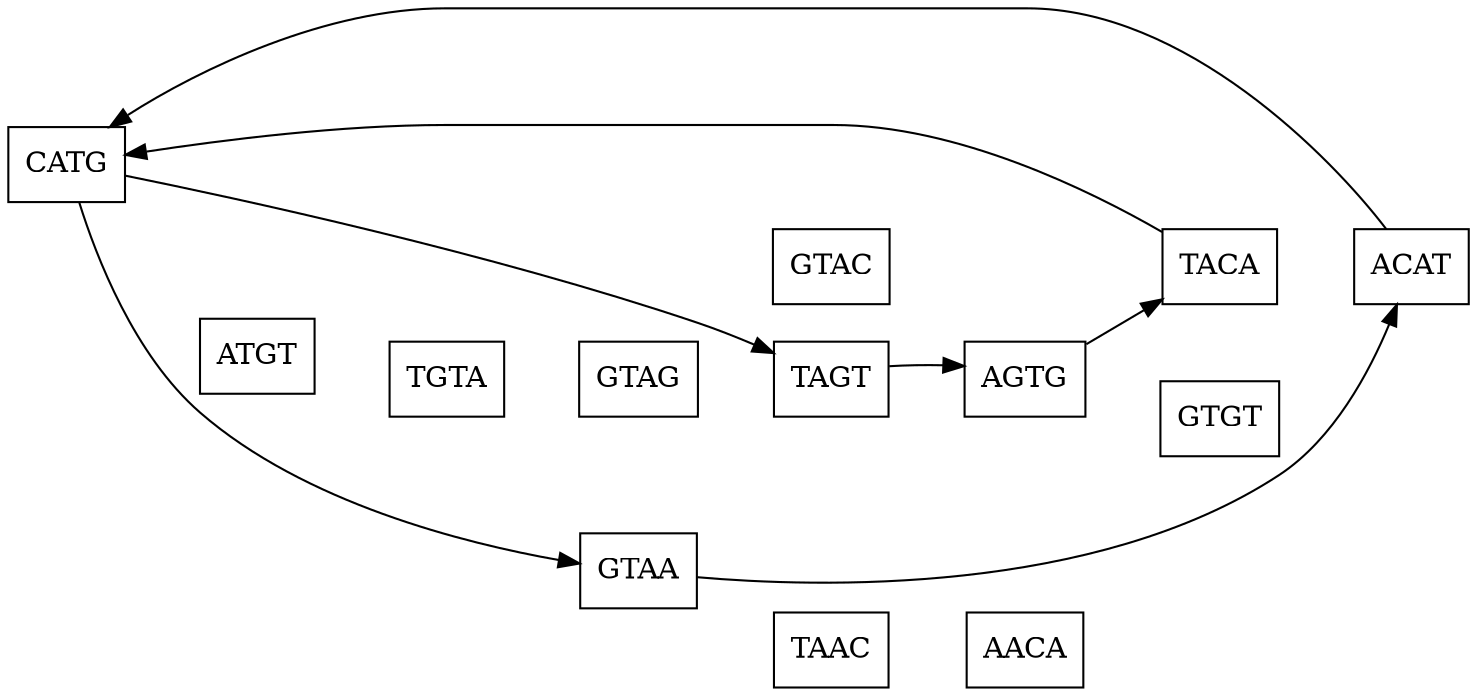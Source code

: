digraph A { rankdir="LR"; node[shape="box"] edge[color="black"]
## CATGTAACATGTAGTGTA
   CATG
    ATGT
     TGTA
      GTAA
       TAAC
        AACA
         ACAT
          CATG
           ATGT
            TGTA
             GTAG
              TAGT
               AGTG
                GTGT
                 TGTA
                  GTAC
                   TACA
                    ACAT

{edge[style=invis]
   CATG->
    ATGT
     TGTA->
      GTAA->
       TAAC->
        AACA->
         ACAT
          CATG
           ATGT->
            TGTA->
             GTAG->
              TAGT->
               AGTG->
                GTGT->
                 TGTA->
                  GTAC->
                   TACA->
                    ACAT->
   CATG
}

#{edge[style=invis]
   CATG->
#   ATGT
#    TGTA->
      GTAA->
#      TAAC->
#       AACA->
         ACAT->
          CATG->
#          ATGT->
#           TGTA->
#            GTAG->
              TAGT->
               AGTG->
#               GTGT->
#                TGTA->
#                 GTAC->
                   TACA->
#                   ACAT->
   CATG
#}

}

